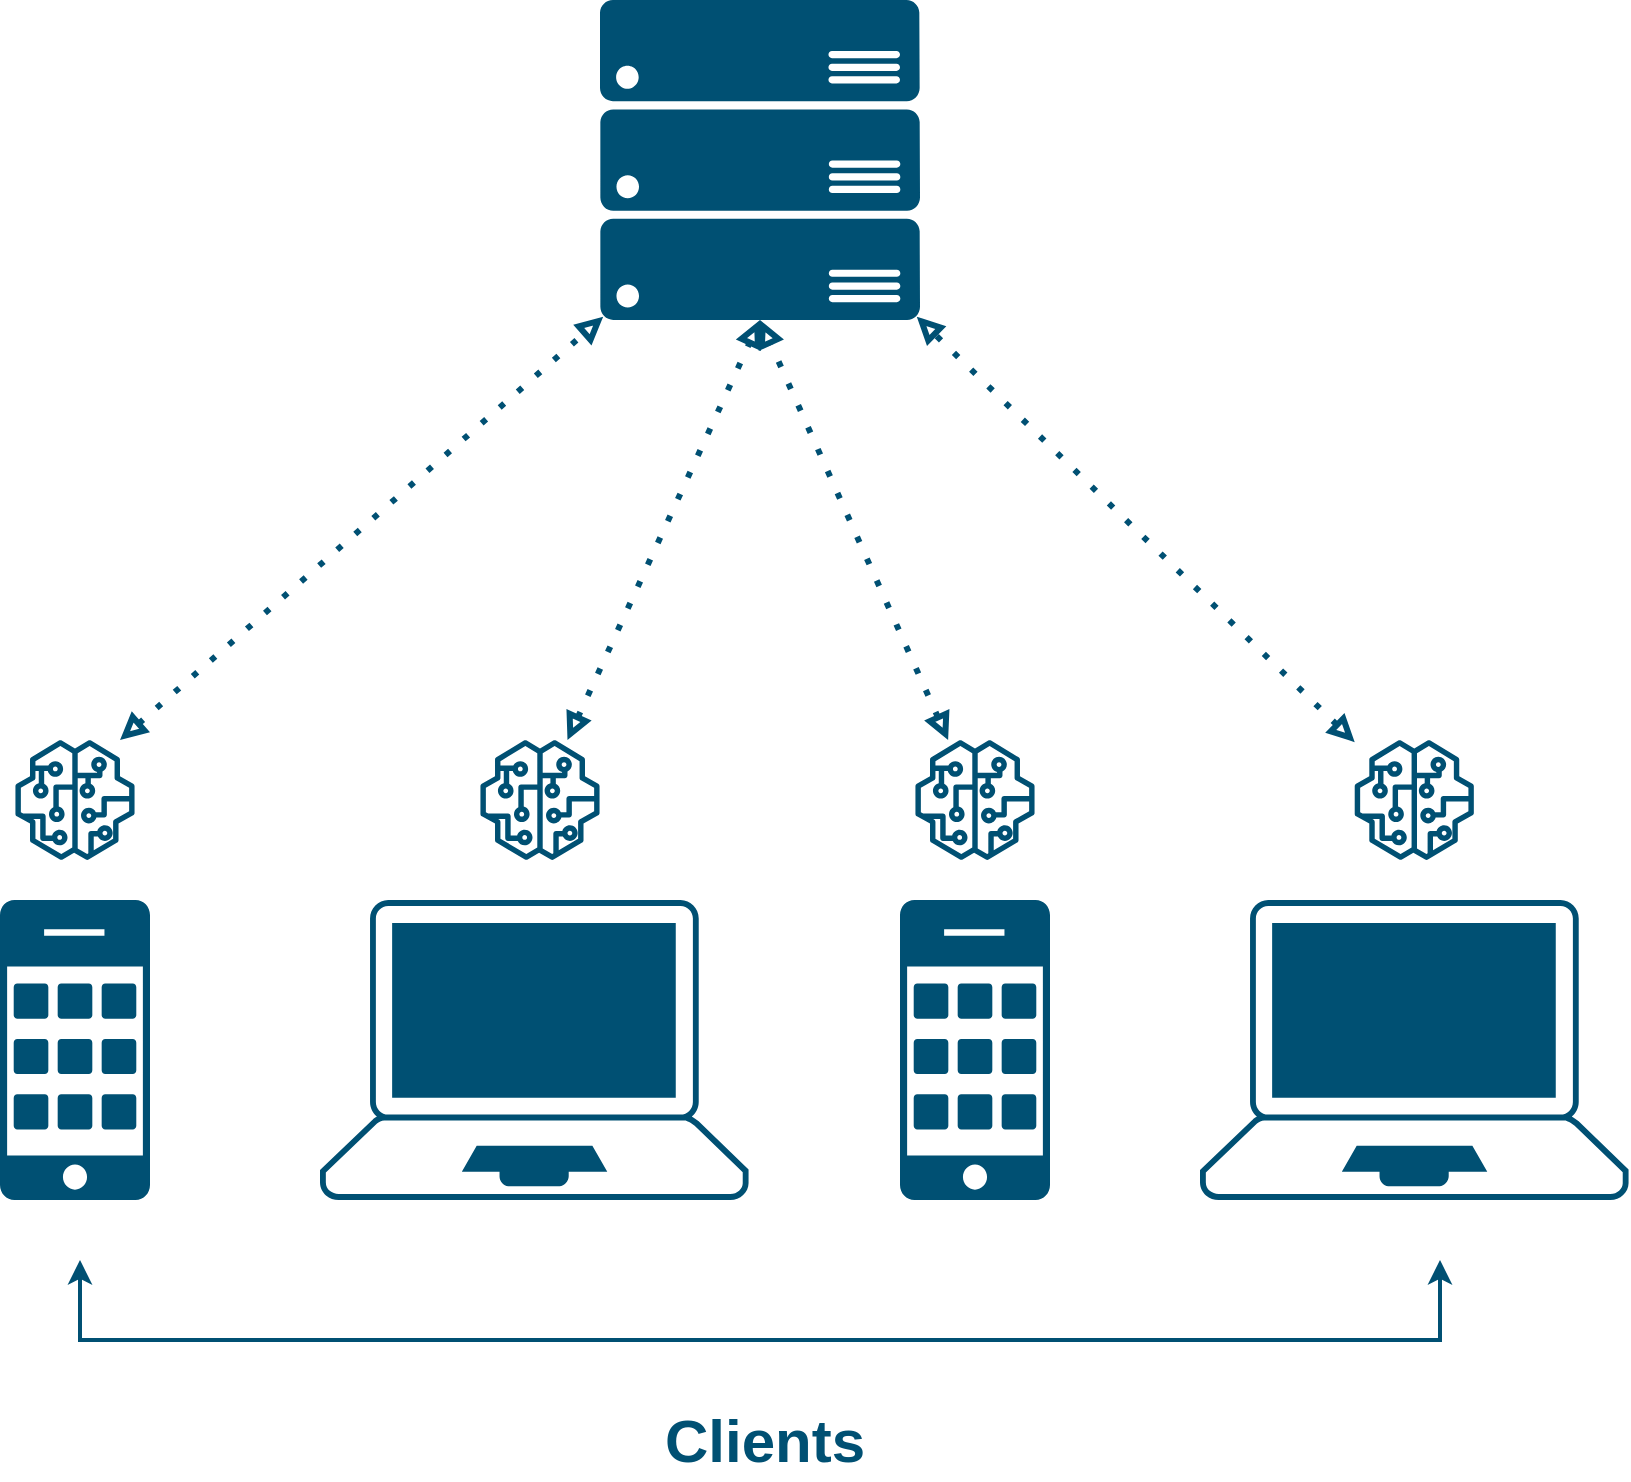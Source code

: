 <mxfile version="24.7.3" type="device">
  <diagram name="Page-1" id="R77hHeqxqH5-LtLIkCff">
    <mxGraphModel dx="1857" dy="2240" grid="1" gridSize="10" guides="1" tooltips="1" connect="1" arrows="1" fold="1" page="1" pageScale="1" pageWidth="850" pageHeight="1100" math="0" shadow="0">
      <root>
        <mxCell id="0" />
        <mxCell id="1" parent="0" />
        <mxCell id="CuuWy0sKwwexZ0SzWDQ9-1" value="" style="sketch=0;points=[[0.015,0.015,0],[0.985,0.015,0],[0.985,0.985,0],[0.015,0.985,0],[0.25,0,0],[0.5,0,0],[0.75,0,0],[1,0.25,0],[1,0.5,0],[1,0.75,0],[0.75,1,0],[0.5,1,0],[0.25,1,0],[0,0.75,0],[0,0.5,0],[0,0.25,0]];verticalLabelPosition=bottom;html=1;verticalAlign=top;aspect=fixed;align=center;pointerEvents=1;shape=mxgraph.cisco19.cell_phone;fillColor=#005073;strokeColor=none;" vertex="1" parent="1">
          <mxGeometry x="80" y="400" width="75" height="150" as="geometry" />
        </mxCell>
        <mxCell id="CuuWy0sKwwexZ0SzWDQ9-2" value="" style="sketch=0;points=[[0.015,0.015,0],[0.985,0.015,0],[0.985,0.985,0],[0.015,0.985,0],[0.25,0,0],[0.5,0,0],[0.75,0,0],[1,0.25,0],[1,0.5,0],[1,0.75,0],[0.75,1,0],[0.5,1,0],[0.25,1,0],[0,0.75,0],[0,0.5,0],[0,0.25,0]];verticalLabelPosition=bottom;html=1;verticalAlign=top;aspect=fixed;align=center;pointerEvents=1;shape=mxgraph.cisco19.cell_phone;fillColor=#005073;strokeColor=none;" vertex="1" parent="1">
          <mxGeometry x="530" y="400" width="75" height="150" as="geometry" />
        </mxCell>
        <mxCell id="CuuWy0sKwwexZ0SzWDQ9-3" value="" style="points=[[0.13,0.02,0],[0.5,0,0],[0.87,0.02,0],[0.885,0.4,0],[0.985,0.985,0],[0.5,1,0],[0.015,0.985,0],[0.115,0.4,0]];verticalLabelPosition=bottom;sketch=0;html=1;verticalAlign=top;aspect=fixed;align=center;pointerEvents=1;shape=mxgraph.cisco19.laptop;fillColor=#005073;strokeColor=none;" vertex="1" parent="1">
          <mxGeometry x="240" y="400" width="214.28" height="150" as="geometry" />
        </mxCell>
        <mxCell id="CuuWy0sKwwexZ0SzWDQ9-4" value="" style="points=[[0.13,0.02,0],[0.5,0,0],[0.87,0.02,0],[0.885,0.4,0],[0.985,0.985,0],[0.5,1,0],[0.015,0.985,0],[0.115,0.4,0]];verticalLabelPosition=bottom;sketch=0;html=1;verticalAlign=top;aspect=fixed;align=center;pointerEvents=1;shape=mxgraph.cisco19.laptop;fillColor=#005073;strokeColor=none;" vertex="1" parent="1">
          <mxGeometry x="680" y="400" width="214.28" height="150" as="geometry" />
        </mxCell>
        <mxCell id="CuuWy0sKwwexZ0SzWDQ9-5" value="" style="endArrow=classic;startArrow=classic;html=1;rounded=0;strokeWidth=2;strokeColor=#005073;" edge="1" parent="1">
          <mxGeometry width="50" height="50" relative="1" as="geometry">
            <mxPoint x="120" y="580" as="sourcePoint" />
            <mxPoint x="800" y="580" as="targetPoint" />
            <Array as="points">
              <mxPoint x="120" y="620" />
              <mxPoint x="460" y="620" />
              <mxPoint x="800" y="620" />
            </Array>
          </mxGeometry>
        </mxCell>
        <mxCell id="CuuWy0sKwwexZ0SzWDQ9-6" value="&lt;b&gt;&lt;font color=&quot;#005073&quot; style=&quot;font-size: 30px;&quot;&gt;Clients&lt;/font&gt;&lt;/b&gt;" style="text;html=1;align=center;verticalAlign=middle;whiteSpace=wrap;rounded=0;" vertex="1" parent="1">
          <mxGeometry x="395" y="650" width="135" height="40" as="geometry" />
        </mxCell>
        <mxCell id="CuuWy0sKwwexZ0SzWDQ9-10" value="" style="verticalLabelPosition=bottom;html=1;verticalAlign=top;align=center;strokeColor=none;fillColor=#005073;shape=mxgraph.azure.server_rack;" vertex="1" parent="1">
          <mxGeometry x="380" y="-50" width="160" height="160" as="geometry" />
        </mxCell>
        <mxCell id="CuuWy0sKwwexZ0SzWDQ9-11" value="" style="sketch=0;outlineConnect=0;fontColor=#232F3E;gradientColor=none;fillColor=#005073;strokeColor=none;dashed=0;verticalLabelPosition=bottom;verticalAlign=top;align=center;html=1;fontSize=12;fontStyle=0;aspect=fixed;pointerEvents=1;shape=mxgraph.aws4.sagemaker_model;" vertex="1" parent="1">
          <mxGeometry x="87.5" y="320" width="60" height="60" as="geometry" />
        </mxCell>
        <mxCell id="CuuWy0sKwwexZ0SzWDQ9-12" value="" style="sketch=0;outlineConnect=0;fontColor=#232F3E;gradientColor=none;fillColor=#005073;strokeColor=none;dashed=0;verticalLabelPosition=bottom;verticalAlign=top;align=center;html=1;fontSize=12;fontStyle=0;aspect=fixed;pointerEvents=1;shape=mxgraph.aws4.sagemaker_model;" vertex="1" parent="1">
          <mxGeometry x="320" y="320" width="60" height="60" as="geometry" />
        </mxCell>
        <mxCell id="CuuWy0sKwwexZ0SzWDQ9-13" value="" style="sketch=0;outlineConnect=0;fontColor=#232F3E;gradientColor=none;fillColor=#005073;strokeColor=none;dashed=0;verticalLabelPosition=bottom;verticalAlign=top;align=center;html=1;fontSize=12;fontStyle=0;aspect=fixed;pointerEvents=1;shape=mxgraph.aws4.sagemaker_model;" vertex="1" parent="1">
          <mxGeometry x="537.5" y="320" width="60" height="60" as="geometry" />
        </mxCell>
        <mxCell id="CuuWy0sKwwexZ0SzWDQ9-14" value="" style="sketch=0;outlineConnect=0;fontColor=#232F3E;gradientColor=none;fillColor=#005073;strokeColor=none;dashed=0;verticalLabelPosition=bottom;verticalAlign=top;align=center;html=1;fontSize=12;fontStyle=0;aspect=fixed;pointerEvents=1;shape=mxgraph.aws4.sagemaker_model;" vertex="1" parent="1">
          <mxGeometry x="757.14" y="320" width="60" height="60" as="geometry" />
        </mxCell>
        <mxCell id="CuuWy0sKwwexZ0SzWDQ9-15" value="" style="endArrow=block;dashed=1;html=1;dashPattern=1 3;strokeWidth=3;rounded=0;startArrow=block;startFill=0;endFill=0;strokeColor=#005073;exitX=0.878;exitY=0;exitDx=0;exitDy=0;exitPerimeter=0;entryX=0.01;entryY=0.99;entryDx=0;entryDy=0;entryPerimeter=0;" edge="1" parent="1" source="CuuWy0sKwwexZ0SzWDQ9-11" target="CuuWy0sKwwexZ0SzWDQ9-10">
          <mxGeometry width="50" height="50" relative="1" as="geometry">
            <mxPoint x="190" y="250" as="sourcePoint" />
            <mxPoint x="350" y="130" as="targetPoint" />
          </mxGeometry>
        </mxCell>
        <mxCell id="CuuWy0sKwwexZ0SzWDQ9-16" value="" style="endArrow=block;dashed=1;html=1;dashPattern=1 3;strokeWidth=3;rounded=0;startArrow=block;startFill=0;endFill=0;strokeColor=#005073;entryX=0.5;entryY=1;entryDx=0;entryDy=0;entryPerimeter=0;" edge="1" parent="1" source="CuuWy0sKwwexZ0SzWDQ9-12" target="CuuWy0sKwwexZ0SzWDQ9-10">
          <mxGeometry width="50" height="50" relative="1" as="geometry">
            <mxPoint x="380" y="312" as="sourcePoint" />
            <mxPoint x="622" y="100" as="targetPoint" />
          </mxGeometry>
        </mxCell>
        <mxCell id="CuuWy0sKwwexZ0SzWDQ9-17" value="" style="endArrow=block;dashed=1;html=1;dashPattern=1 3;strokeWidth=3;rounded=0;startArrow=block;startFill=0;endFill=0;strokeColor=#005073;entryX=0.5;entryY=1;entryDx=0;entryDy=0;entryPerimeter=0;" edge="1" parent="1" source="CuuWy0sKwwexZ0SzWDQ9-13" target="CuuWy0sKwwexZ0SzWDQ9-10">
          <mxGeometry width="50" height="50" relative="1" as="geometry">
            <mxPoint x="590" y="322" as="sourcePoint" />
            <mxPoint x="832" y="110" as="targetPoint" />
          </mxGeometry>
        </mxCell>
        <mxCell id="CuuWy0sKwwexZ0SzWDQ9-18" value="" style="endArrow=block;dashed=1;html=1;dashPattern=1 3;strokeWidth=3;rounded=0;startArrow=block;startFill=0;endFill=0;strokeColor=#005073;entryX=0.99;entryY=0.99;entryDx=0;entryDy=0;entryPerimeter=0;" edge="1" parent="1" source="CuuWy0sKwwexZ0SzWDQ9-14" target="CuuWy0sKwwexZ0SzWDQ9-10">
          <mxGeometry width="50" height="50" relative="1" as="geometry">
            <mxPoint x="670" y="312" as="sourcePoint" />
            <mxPoint x="912" y="100" as="targetPoint" />
          </mxGeometry>
        </mxCell>
      </root>
    </mxGraphModel>
  </diagram>
</mxfile>
